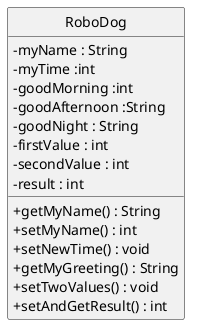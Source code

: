 @startuml Robodogクラス図
skinparam classAttributeIconSize 0
hide circle
 
class RoboDog {
-myName : String
-myTime :int
-goodMorning :int
-goodAfternoon :String
-goodNight : String
-firstValue : int
-secondValue : int
-result : int
 
+getMyName() : String
+setMyName() : int
+setNewTime() : void
+getMyGreeting() : String
+setTwoValues() : void
+setAndGetResult() : int
}
 
@enduml
 